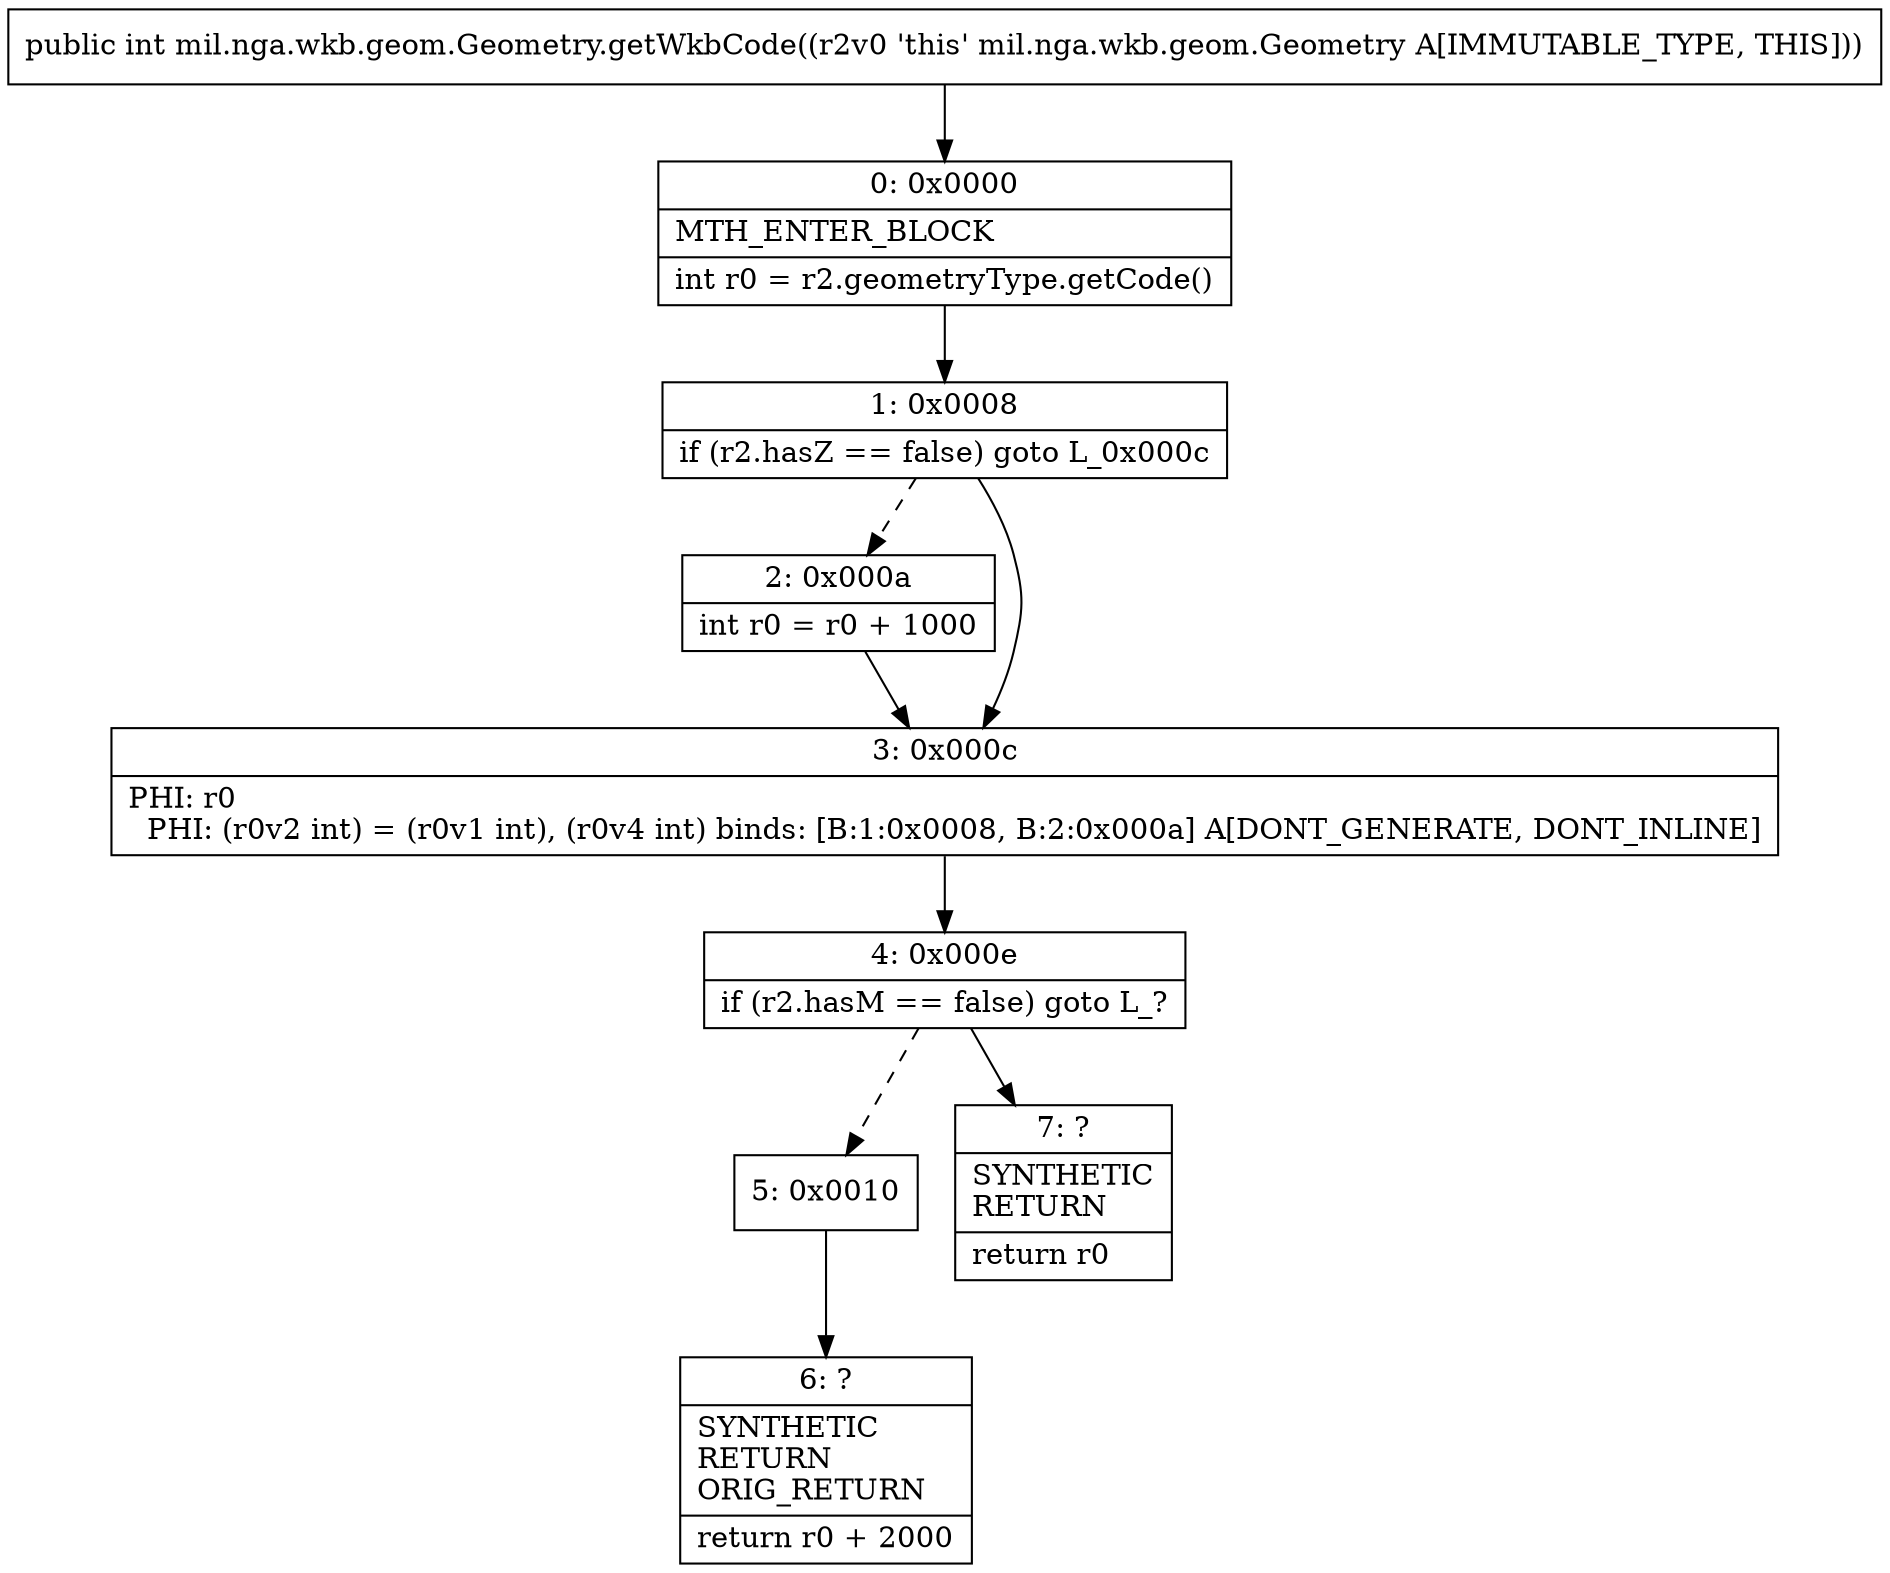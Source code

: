 digraph "CFG formil.nga.wkb.geom.Geometry.getWkbCode()I" {
Node_0 [shape=record,label="{0\:\ 0x0000|MTH_ENTER_BLOCK\l|int r0 = r2.geometryType.getCode()\l}"];
Node_1 [shape=record,label="{1\:\ 0x0008|if (r2.hasZ == false) goto L_0x000c\l}"];
Node_2 [shape=record,label="{2\:\ 0x000a|int r0 = r0 + 1000\l}"];
Node_3 [shape=record,label="{3\:\ 0x000c|PHI: r0 \l  PHI: (r0v2 int) = (r0v1 int), (r0v4 int) binds: [B:1:0x0008, B:2:0x000a] A[DONT_GENERATE, DONT_INLINE]\l}"];
Node_4 [shape=record,label="{4\:\ 0x000e|if (r2.hasM == false) goto L_?\l}"];
Node_5 [shape=record,label="{5\:\ 0x0010}"];
Node_6 [shape=record,label="{6\:\ ?|SYNTHETIC\lRETURN\lORIG_RETURN\l|return r0 + 2000\l}"];
Node_7 [shape=record,label="{7\:\ ?|SYNTHETIC\lRETURN\l|return r0\l}"];
MethodNode[shape=record,label="{public int mil.nga.wkb.geom.Geometry.getWkbCode((r2v0 'this' mil.nga.wkb.geom.Geometry A[IMMUTABLE_TYPE, THIS])) }"];
MethodNode -> Node_0;
Node_0 -> Node_1;
Node_1 -> Node_2[style=dashed];
Node_1 -> Node_3;
Node_2 -> Node_3;
Node_3 -> Node_4;
Node_4 -> Node_5[style=dashed];
Node_4 -> Node_7;
Node_5 -> Node_6;
}

